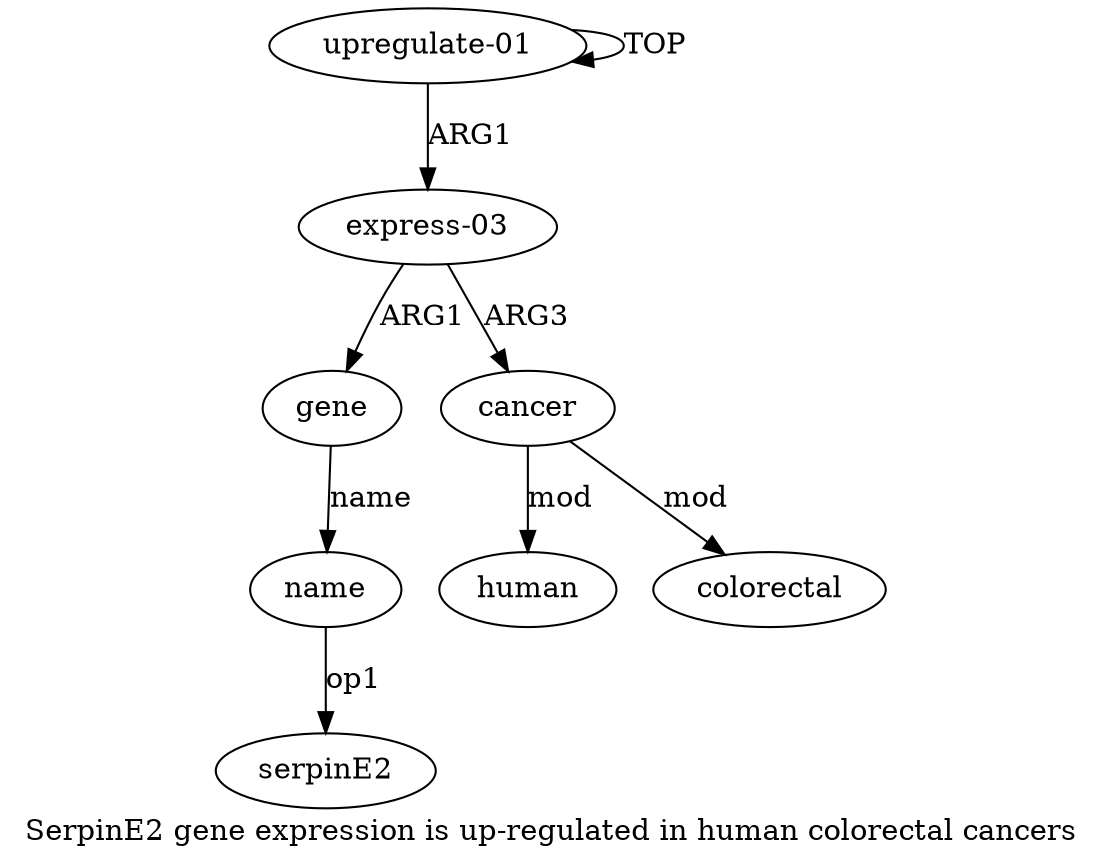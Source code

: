 digraph  {
	graph [label="SerpinE2 gene expression is up-regulated in human colorectal cancers"];
	node [label="\N"];
	"a3 serpinE2"	 [color=black,
		gold_ind=-1,
		gold_label=serpinE2,
		label=serpinE2,
		test_ind=-1,
		test_label=serpinE2];
	a1	 [color=black,
		gold_ind=1,
		gold_label="express-03",
		label="express-03",
		test_ind=1,
		test_label="express-03"];
	a2	 [color=black,
		gold_ind=2,
		gold_label=gene,
		label=gene,
		test_ind=2,
		test_label=gene];
	a1 -> a2 [key=0,
	color=black,
	gold_label=ARG1,
	label=ARG1,
	test_label=ARG1];
a4 [color=black,
	gold_ind=4,
	gold_label=cancer,
	label=cancer,
	test_ind=4,
	test_label=cancer];
a1 -> a4 [key=0,
color=black,
gold_label=ARG3,
label=ARG3,
test_label=ARG3];
a0 [color=black,
gold_ind=0,
gold_label="upregulate-01",
label="upregulate-01",
test_ind=0,
test_label="upregulate-01"];
a0 -> a1 [key=0,
color=black,
gold_label=ARG1,
label=ARG1,
test_label=ARG1];
a0 -> a0 [key=0,
color=black,
gold_label=TOP,
label=TOP,
test_label=TOP];
a3 [color=black,
gold_ind=3,
gold_label=name,
label=name,
test_ind=3,
test_label=name];
a3 -> "a3 serpinE2" [key=0,
color=black,
gold_label=op1,
label=op1,
test_label=op1];
a2 -> a3 [key=0,
color=black,
gold_label=name,
label=name,
test_label=name];
a5 [color=black,
gold_ind=5,
gold_label=human,
label=human,
test_ind=5,
test_label=human];
a4 -> a5 [key=0,
color=black,
gold_label=mod,
label=mod,
test_label=mod];
a6 [color=black,
gold_ind=6,
gold_label=colorectal,
label=colorectal,
test_ind=6,
test_label=colorectal];
a4 -> a6 [key=0,
color=black,
gold_label=mod,
label=mod,
test_label=mod];
}
